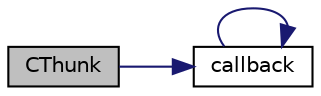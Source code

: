 digraph "CThunk"
{
 // LATEX_PDF_SIZE
  edge [fontname="Helvetica",fontsize="10",labelfontname="Helvetica",labelfontsize="10"];
  node [fontname="Helvetica",fontsize="10",shape=record];
  rankdir="LR";
  Node1 [label="CThunk",height=0.2,width=0.4,color="black", fillcolor="grey75", style="filled", fontcolor="black",tooltip=" "];
  Node1 -> Node2 [color="midnightblue",fontsize="10",style="solid",fontname="Helvetica"];
  Node2 [label="callback",height=0.2,width=0.4,color="black", fillcolor="white", style="filled",URL="$class_c_thunk.html#a2de371eab2bf6082e224e5c4f0e4cc13",tooltip=" "];
  Node2 -> Node2 [color="midnightblue",fontsize="10",style="solid",fontname="Helvetica"];
}
